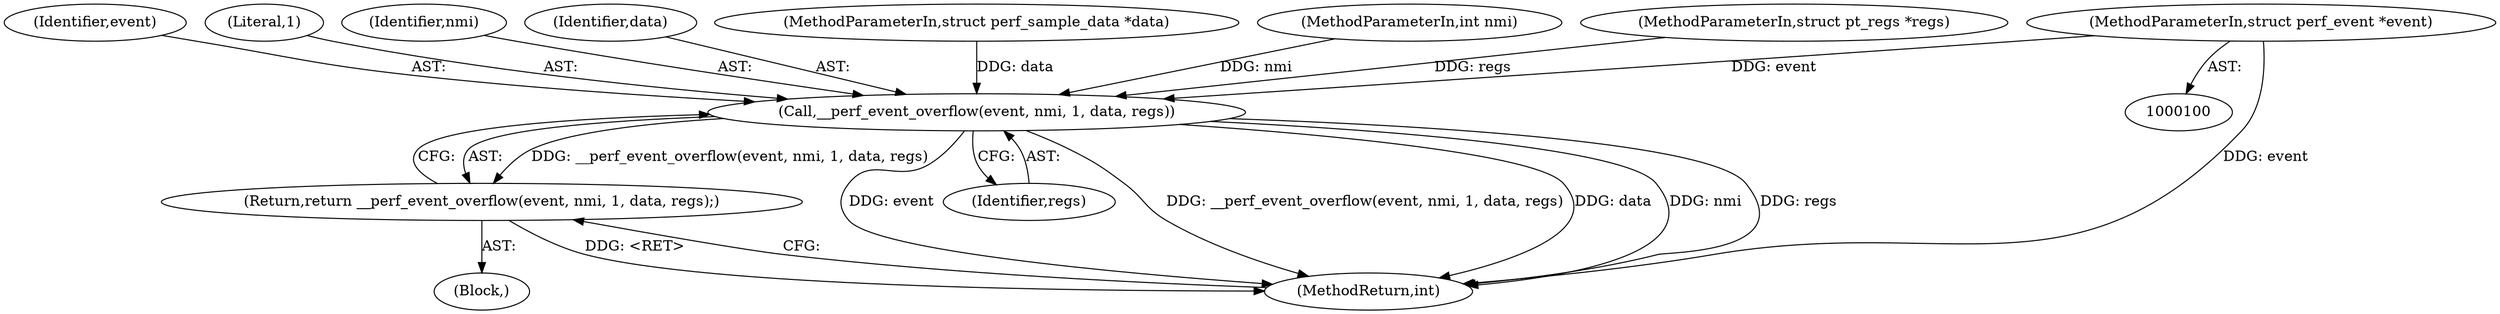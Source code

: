 digraph "1_linux_a8b0ca17b80e92faab46ee7179ba9e99ccb61233_60@pointer" {
"1000101" [label="(MethodParameterIn,struct perf_event *event)"];
"1000107" [label="(Call,__perf_event_overflow(event, nmi, 1, data, regs))"];
"1000106" [label="(Return,return __perf_event_overflow(event, nmi, 1, data, regs);)"];
"1000107" [label="(Call,__perf_event_overflow(event, nmi, 1, data, regs))"];
"1000108" [label="(Identifier,event)"];
"1000110" [label="(Literal,1)"];
"1000112" [label="(Identifier,regs)"];
"1000109" [label="(Identifier,nmi)"];
"1000111" [label="(Identifier,data)"];
"1000103" [label="(MethodParameterIn,struct perf_sample_data *data)"];
"1000102" [label="(MethodParameterIn,int nmi)"];
"1000113" [label="(MethodReturn,int)"];
"1000104" [label="(MethodParameterIn,struct pt_regs *regs)"];
"1000106" [label="(Return,return __perf_event_overflow(event, nmi, 1, data, regs);)"];
"1000101" [label="(MethodParameterIn,struct perf_event *event)"];
"1000105" [label="(Block,)"];
"1000101" -> "1000100"  [label="AST: "];
"1000101" -> "1000113"  [label="DDG: event"];
"1000101" -> "1000107"  [label="DDG: event"];
"1000107" -> "1000106"  [label="AST: "];
"1000107" -> "1000112"  [label="CFG: "];
"1000108" -> "1000107"  [label="AST: "];
"1000109" -> "1000107"  [label="AST: "];
"1000110" -> "1000107"  [label="AST: "];
"1000111" -> "1000107"  [label="AST: "];
"1000112" -> "1000107"  [label="AST: "];
"1000106" -> "1000107"  [label="CFG: "];
"1000107" -> "1000113"  [label="DDG: event"];
"1000107" -> "1000113"  [label="DDG: __perf_event_overflow(event, nmi, 1, data, regs)"];
"1000107" -> "1000113"  [label="DDG: data"];
"1000107" -> "1000113"  [label="DDG: nmi"];
"1000107" -> "1000113"  [label="DDG: regs"];
"1000107" -> "1000106"  [label="DDG: __perf_event_overflow(event, nmi, 1, data, regs)"];
"1000102" -> "1000107"  [label="DDG: nmi"];
"1000103" -> "1000107"  [label="DDG: data"];
"1000104" -> "1000107"  [label="DDG: regs"];
"1000106" -> "1000105"  [label="AST: "];
"1000113" -> "1000106"  [label="CFG: "];
"1000106" -> "1000113"  [label="DDG: <RET>"];
}
